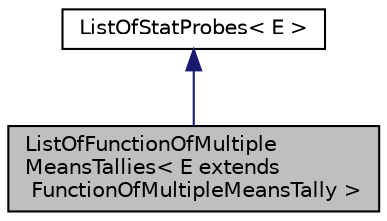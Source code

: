 digraph "ListOfFunctionOfMultipleMeansTallies&lt; E extends FunctionOfMultipleMeansTally &gt;"
{
 // INTERACTIVE_SVG=YES
  bgcolor="transparent";
  edge [fontname="Helvetica",fontsize="10",labelfontname="Helvetica",labelfontsize="10"];
  node [fontname="Helvetica",fontsize="10",shape=record];
  Node0 [label="ListOfFunctionOfMultiple\lMeansTallies\< E extends\l FunctionOfMultipleMeansTally \>",height=0.2,width=0.4,color="black", fillcolor="grey75", style="filled", fontcolor="black"];
  Node1 -> Node0 [dir="back",color="midnightblue",fontsize="10",style="solid",fontname="Helvetica"];
  Node1 [label="ListOfStatProbes\< E \>",height=0.2,width=0.4,color="black",URL="$classumontreal_1_1ssj_1_1stat_1_1list_1_1ListOfStatProbes.html"];
}

